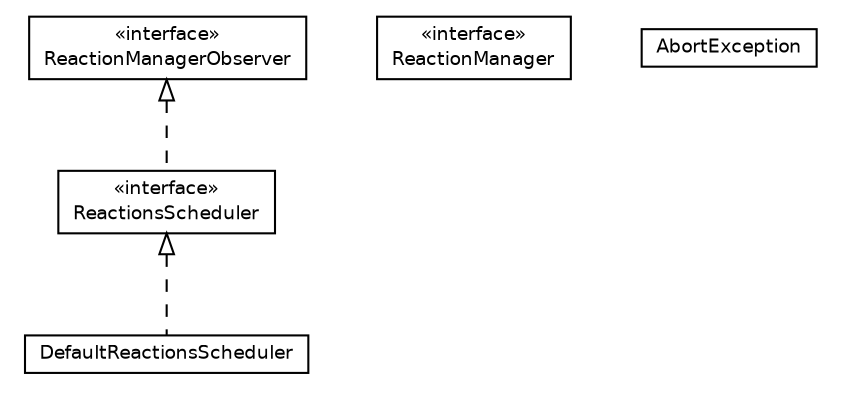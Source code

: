 #!/usr/local/bin/dot
#
# Class diagram 
# Generated by UmlGraph version 4.4 (http://www.spinellis.gr/sw/umlgraph)
#

digraph G {
	edge [fontname="Helvetica",fontsize=10,labelfontname="Helvetica",labelfontsize=10];
	node [fontname="Helvetica",fontsize=10,shape=plaintext];
	// it.apice.sapere.management.ReactionsScheduler
	c9969 [label=<<table border="0" cellborder="1" cellspacing="0" cellpadding="2" port="p" href="./ReactionsScheduler.html">
		<tr><td><table border="0" cellspacing="0" cellpadding="1">
			<tr><td> &laquo;interface&raquo; </td></tr>
			<tr><td> ReactionsScheduler </td></tr>
		</table></td></tr>
		</table>>, fontname="Helvetica", fontcolor="black", fontsize=9.0];
	// it.apice.sapere.management.ReactionManagerObserver
	c9970 [label=<<table border="0" cellborder="1" cellspacing="0" cellpadding="2" port="p" href="./ReactionManagerObserver.html">
		<tr><td><table border="0" cellspacing="0" cellpadding="1">
			<tr><td> &laquo;interface&raquo; </td></tr>
			<tr><td> ReactionManagerObserver </td></tr>
		</table></td></tr>
		</table>>, fontname="Helvetica", fontcolor="black", fontsize=9.0];
	// it.apice.sapere.management.ReactionManager
	c9971 [label=<<table border="0" cellborder="1" cellspacing="0" cellpadding="2" port="p" href="./ReactionManager.html">
		<tr><td><table border="0" cellspacing="0" cellpadding="1">
			<tr><td> &laquo;interface&raquo; </td></tr>
			<tr><td> ReactionManager </td></tr>
		</table></td></tr>
		</table>>, fontname="Helvetica", fontcolor="black", fontsize=9.0];
	// it.apice.sapere.management.DefaultReactionsScheduler
	c9972 [label=<<table border="0" cellborder="1" cellspacing="0" cellpadding="2" port="p" href="./DefaultReactionsScheduler.html">
		<tr><td><table border="0" cellspacing="0" cellpadding="1">
			<tr><td> DefaultReactionsScheduler </td></tr>
		</table></td></tr>
		</table>>, fontname="Helvetica", fontcolor="black", fontsize=9.0];
	// it.apice.sapere.management.AbortException
	c9973 [label=<<table border="0" cellborder="1" cellspacing="0" cellpadding="2" port="p" href="./AbortException.html">
		<tr><td><table border="0" cellspacing="0" cellpadding="1">
			<tr><td> AbortException </td></tr>
		</table></td></tr>
		</table>>, fontname="Helvetica", fontcolor="black", fontsize=9.0];
	//it.apice.sapere.management.ReactionsScheduler implements it.apice.sapere.management.ReactionManagerObserver
	c9970:p -> c9969:p [dir=back,arrowtail=empty,style=dashed];
	//it.apice.sapere.management.DefaultReactionsScheduler implements it.apice.sapere.management.ReactionsScheduler
	c9969:p -> c9972:p [dir=back,arrowtail=empty,style=dashed];
}

